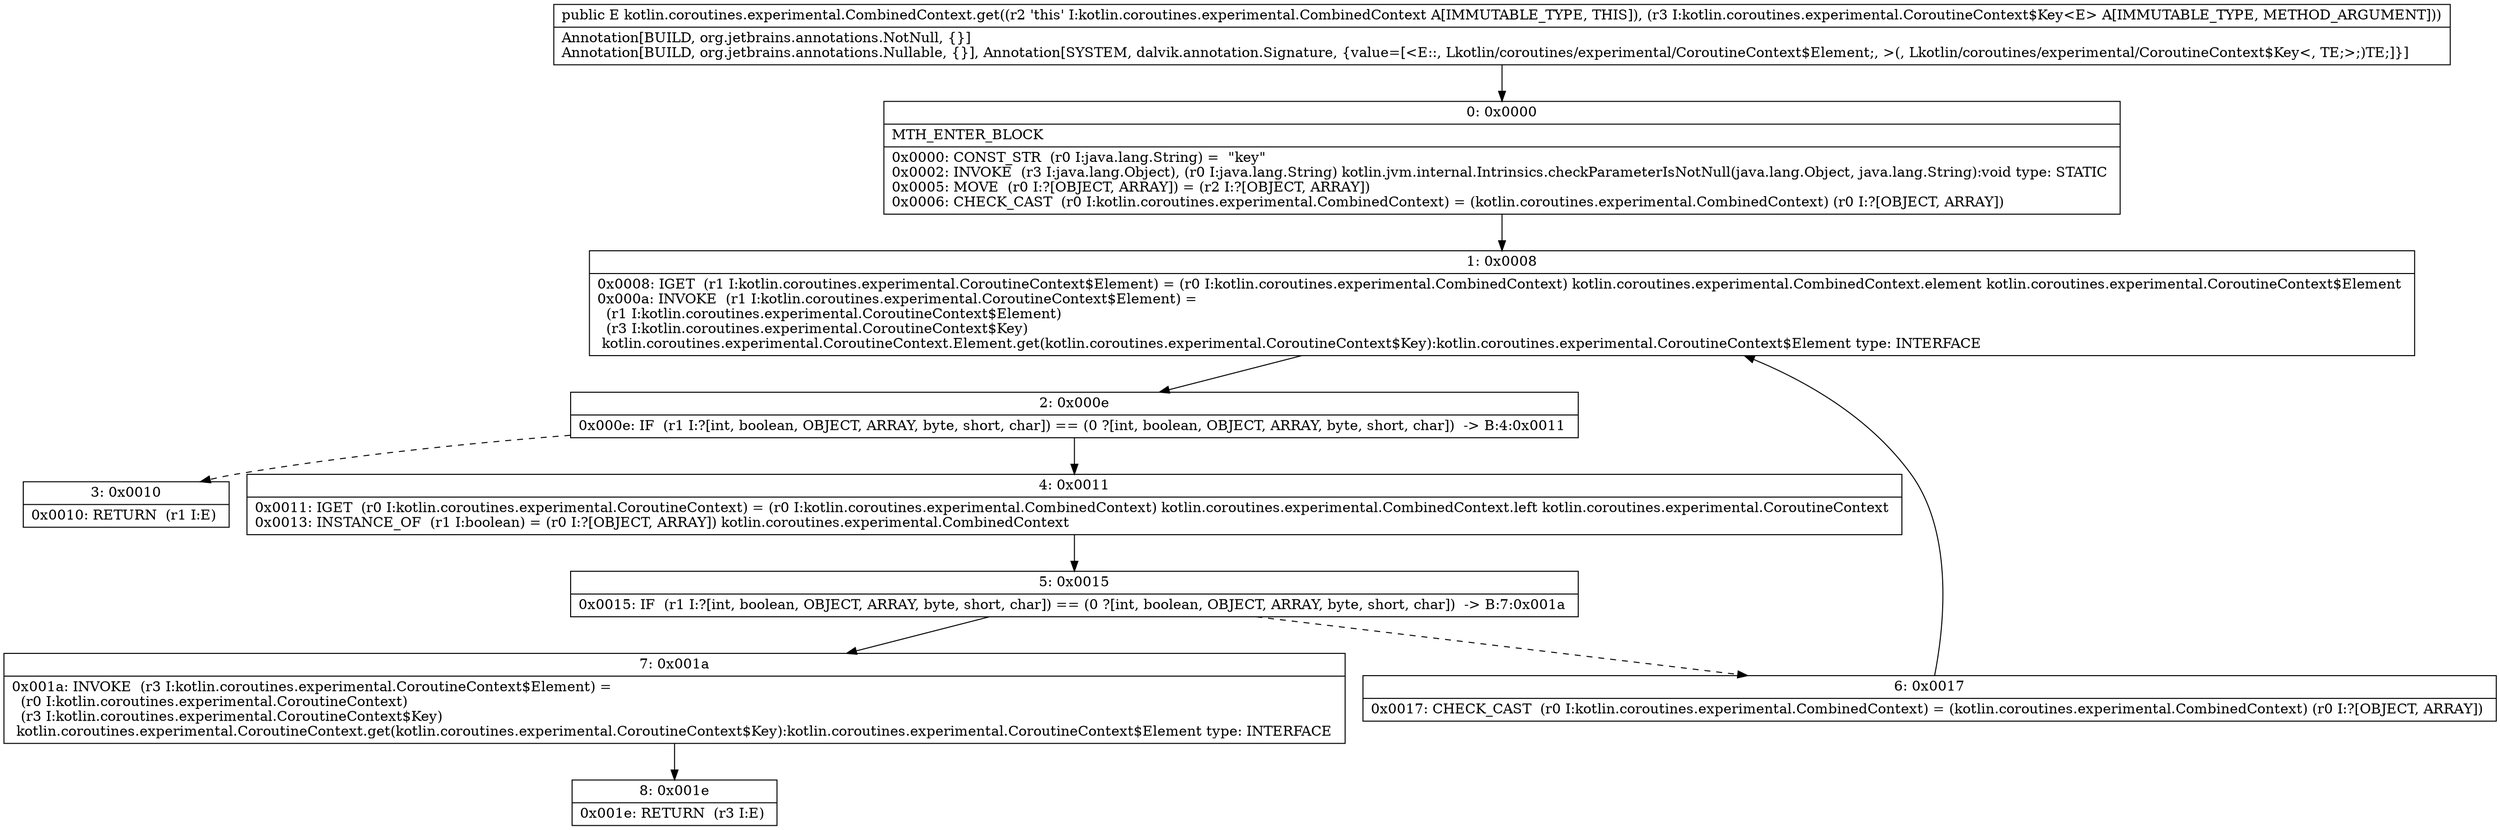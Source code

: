 digraph "CFG forkotlin.coroutines.experimental.CombinedContext.get(Lkotlin\/coroutines\/experimental\/CoroutineContext$Key;)Lkotlin\/coroutines\/experimental\/CoroutineContext$Element;" {
Node_0 [shape=record,label="{0\:\ 0x0000|MTH_ENTER_BLOCK\l|0x0000: CONST_STR  (r0 I:java.lang.String) =  \"key\" \l0x0002: INVOKE  (r3 I:java.lang.Object), (r0 I:java.lang.String) kotlin.jvm.internal.Intrinsics.checkParameterIsNotNull(java.lang.Object, java.lang.String):void type: STATIC \l0x0005: MOVE  (r0 I:?[OBJECT, ARRAY]) = (r2 I:?[OBJECT, ARRAY]) \l0x0006: CHECK_CAST  (r0 I:kotlin.coroutines.experimental.CombinedContext) = (kotlin.coroutines.experimental.CombinedContext) (r0 I:?[OBJECT, ARRAY]) \l}"];
Node_1 [shape=record,label="{1\:\ 0x0008|0x0008: IGET  (r1 I:kotlin.coroutines.experimental.CoroutineContext$Element) = (r0 I:kotlin.coroutines.experimental.CombinedContext) kotlin.coroutines.experimental.CombinedContext.element kotlin.coroutines.experimental.CoroutineContext$Element \l0x000a: INVOKE  (r1 I:kotlin.coroutines.experimental.CoroutineContext$Element) = \l  (r1 I:kotlin.coroutines.experimental.CoroutineContext$Element)\l  (r3 I:kotlin.coroutines.experimental.CoroutineContext$Key)\l kotlin.coroutines.experimental.CoroutineContext.Element.get(kotlin.coroutines.experimental.CoroutineContext$Key):kotlin.coroutines.experimental.CoroutineContext$Element type: INTERFACE \l}"];
Node_2 [shape=record,label="{2\:\ 0x000e|0x000e: IF  (r1 I:?[int, boolean, OBJECT, ARRAY, byte, short, char]) == (0 ?[int, boolean, OBJECT, ARRAY, byte, short, char])  \-\> B:4:0x0011 \l}"];
Node_3 [shape=record,label="{3\:\ 0x0010|0x0010: RETURN  (r1 I:E) \l}"];
Node_4 [shape=record,label="{4\:\ 0x0011|0x0011: IGET  (r0 I:kotlin.coroutines.experimental.CoroutineContext) = (r0 I:kotlin.coroutines.experimental.CombinedContext) kotlin.coroutines.experimental.CombinedContext.left kotlin.coroutines.experimental.CoroutineContext \l0x0013: INSTANCE_OF  (r1 I:boolean) = (r0 I:?[OBJECT, ARRAY]) kotlin.coroutines.experimental.CombinedContext \l}"];
Node_5 [shape=record,label="{5\:\ 0x0015|0x0015: IF  (r1 I:?[int, boolean, OBJECT, ARRAY, byte, short, char]) == (0 ?[int, boolean, OBJECT, ARRAY, byte, short, char])  \-\> B:7:0x001a \l}"];
Node_6 [shape=record,label="{6\:\ 0x0017|0x0017: CHECK_CAST  (r0 I:kotlin.coroutines.experimental.CombinedContext) = (kotlin.coroutines.experimental.CombinedContext) (r0 I:?[OBJECT, ARRAY]) \l}"];
Node_7 [shape=record,label="{7\:\ 0x001a|0x001a: INVOKE  (r3 I:kotlin.coroutines.experimental.CoroutineContext$Element) = \l  (r0 I:kotlin.coroutines.experimental.CoroutineContext)\l  (r3 I:kotlin.coroutines.experimental.CoroutineContext$Key)\l kotlin.coroutines.experimental.CoroutineContext.get(kotlin.coroutines.experimental.CoroutineContext$Key):kotlin.coroutines.experimental.CoroutineContext$Element type: INTERFACE \l}"];
Node_8 [shape=record,label="{8\:\ 0x001e|0x001e: RETURN  (r3 I:E) \l}"];
MethodNode[shape=record,label="{public E kotlin.coroutines.experimental.CombinedContext.get((r2 'this' I:kotlin.coroutines.experimental.CombinedContext A[IMMUTABLE_TYPE, THIS]), (r3 I:kotlin.coroutines.experimental.CoroutineContext$Key\<E\> A[IMMUTABLE_TYPE, METHOD_ARGUMENT]))  | Annotation[BUILD, org.jetbrains.annotations.NotNull, \{\}]\lAnnotation[BUILD, org.jetbrains.annotations.Nullable, \{\}], Annotation[SYSTEM, dalvik.annotation.Signature, \{value=[\<E::, Lkotlin\/coroutines\/experimental\/CoroutineContext$Element;, \>(, Lkotlin\/coroutines\/experimental\/CoroutineContext$Key\<, TE;\>;)TE;]\}]\l}"];
MethodNode -> Node_0;
Node_0 -> Node_1;
Node_1 -> Node_2;
Node_2 -> Node_3[style=dashed];
Node_2 -> Node_4;
Node_4 -> Node_5;
Node_5 -> Node_6[style=dashed];
Node_5 -> Node_7;
Node_6 -> Node_1;
Node_7 -> Node_8;
}

